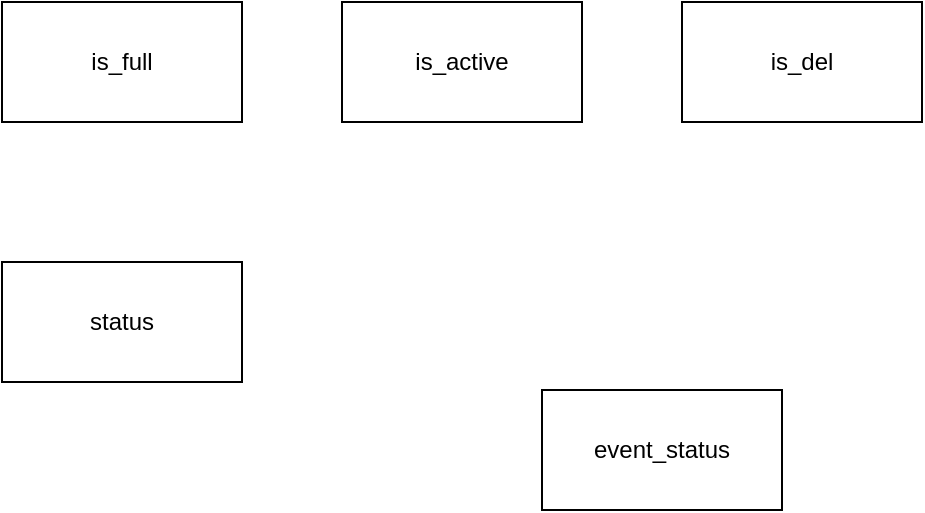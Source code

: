 <mxfile>
    <diagram id="pQuWnR0xF49_9R5GiKw-" name="Page-1">
        <mxGraphModel dx="979" dy="613" grid="1" gridSize="10" guides="1" tooltips="1" connect="1" arrows="1" fold="1" page="1" pageScale="1" pageWidth="1169" pageHeight="827" math="0" shadow="0">
            <root>
                <mxCell id="0"/>
                <mxCell id="1" parent="0"/>
                <mxCell id="2" value="is_full" style="rounded=0;whiteSpace=wrap;html=1;" vertex="1" parent="1">
                    <mxGeometry x="180" y="160" width="120" height="60" as="geometry"/>
                </mxCell>
                <mxCell id="3" value="is_del" style="rounded=0;whiteSpace=wrap;html=1;" vertex="1" parent="1">
                    <mxGeometry x="520" y="160" width="120" height="60" as="geometry"/>
                </mxCell>
                <mxCell id="4" value="is_active" style="rounded=0;whiteSpace=wrap;html=1;" vertex="1" parent="1">
                    <mxGeometry x="350" y="160" width="120" height="60" as="geometry"/>
                </mxCell>
                <mxCell id="5" value="status" style="rounded=0;whiteSpace=wrap;html=1;" vertex="1" parent="1">
                    <mxGeometry x="180" y="290" width="120" height="60" as="geometry"/>
                </mxCell>
                <mxCell id="6" value="event_status" style="rounded=0;whiteSpace=wrap;html=1;" vertex="1" parent="1">
                    <mxGeometry x="450" y="354" width="120" height="60" as="geometry"/>
                </mxCell>
            </root>
        </mxGraphModel>
    </diagram>
</mxfile>